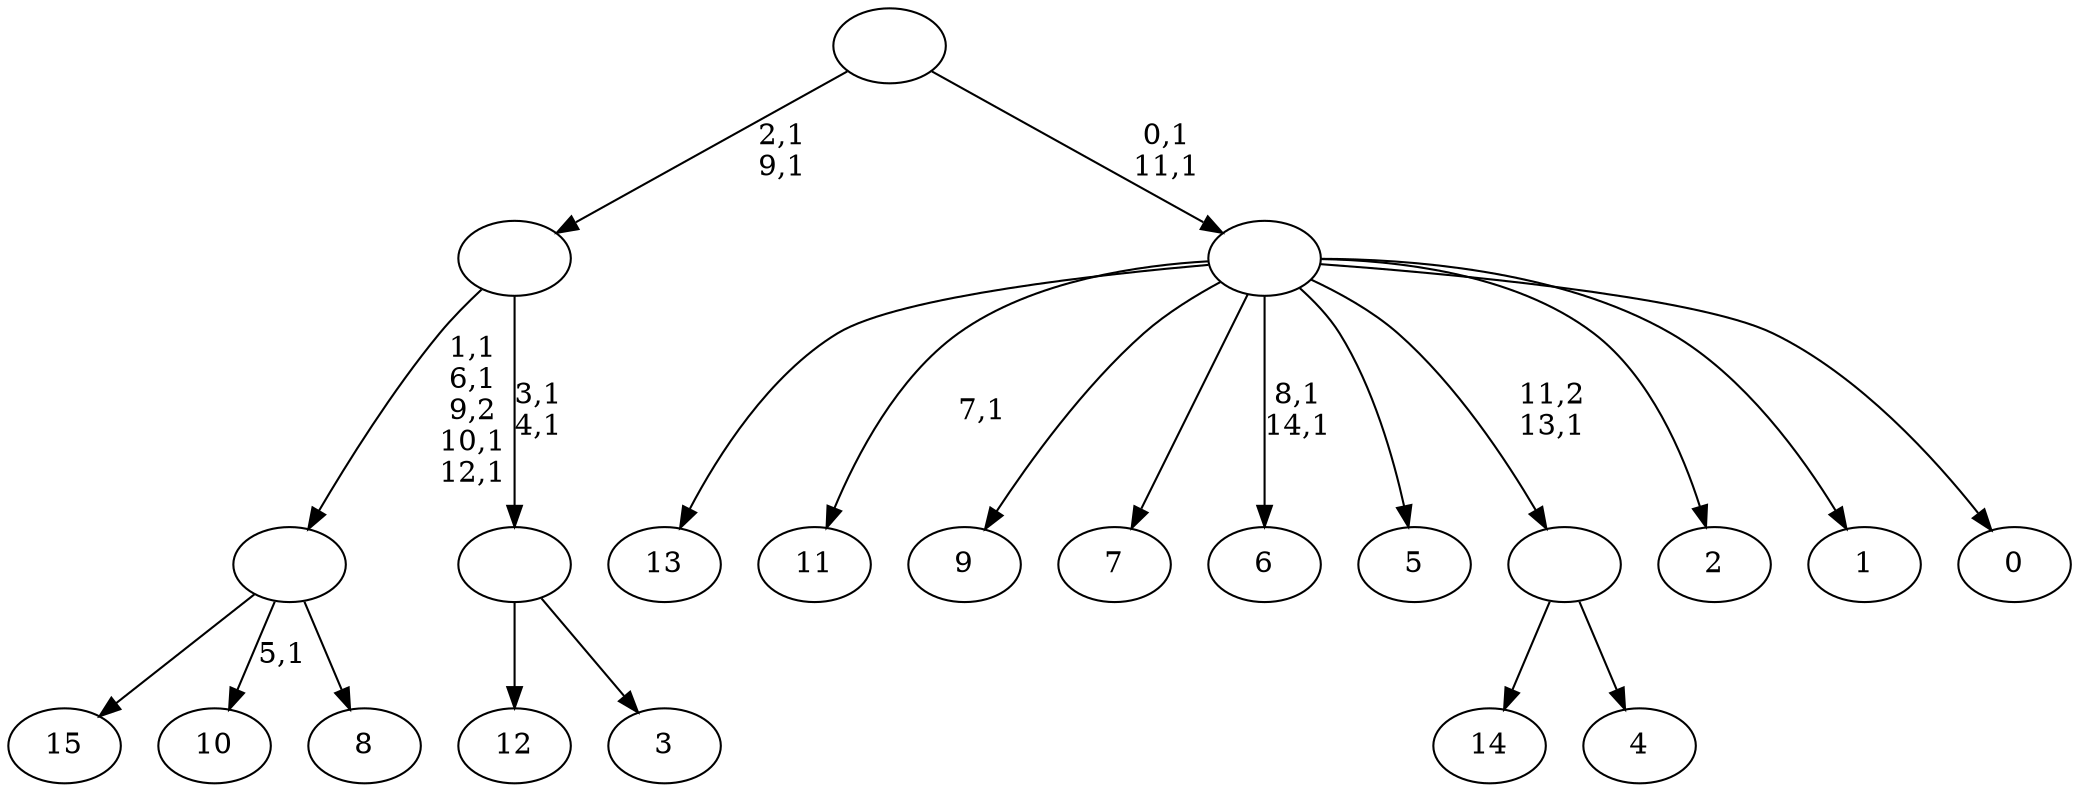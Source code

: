 digraph T {
	31 [label="15"]
	30 [label="14"]
	29 [label="13"]
	28 [label="12"]
	27 [label="11"]
	25 [label="10"]
	23 [label="9"]
	22 [label="8"]
	21 [label=""]
	17 [label="7"]
	16 [label="6"]
	13 [label="5"]
	12 [label="4"]
	11 [label=""]
	10 [label="3"]
	9 [label=""]
	7 [label=""]
	5 [label="2"]
	4 [label="1"]
	3 [label="0"]
	2 [label=""]
	0 [label=""]
	21 -> 25 [label="5,1"]
	21 -> 31 [label=""]
	21 -> 22 [label=""]
	11 -> 30 [label=""]
	11 -> 12 [label=""]
	9 -> 28 [label=""]
	9 -> 10 [label=""]
	7 -> 9 [label="3,1\n4,1"]
	7 -> 21 [label="1,1\n6,1\n9,2\n10,1\n12,1"]
	2 -> 16 [label="8,1\n14,1"]
	2 -> 27 [label="7,1"]
	2 -> 29 [label=""]
	2 -> 23 [label=""]
	2 -> 17 [label=""]
	2 -> 13 [label=""]
	2 -> 11 [label="11,2\n13,1"]
	2 -> 5 [label=""]
	2 -> 4 [label=""]
	2 -> 3 [label=""]
	0 -> 2 [label="0,1\n11,1"]
	0 -> 7 [label="2,1\n9,1"]
}
